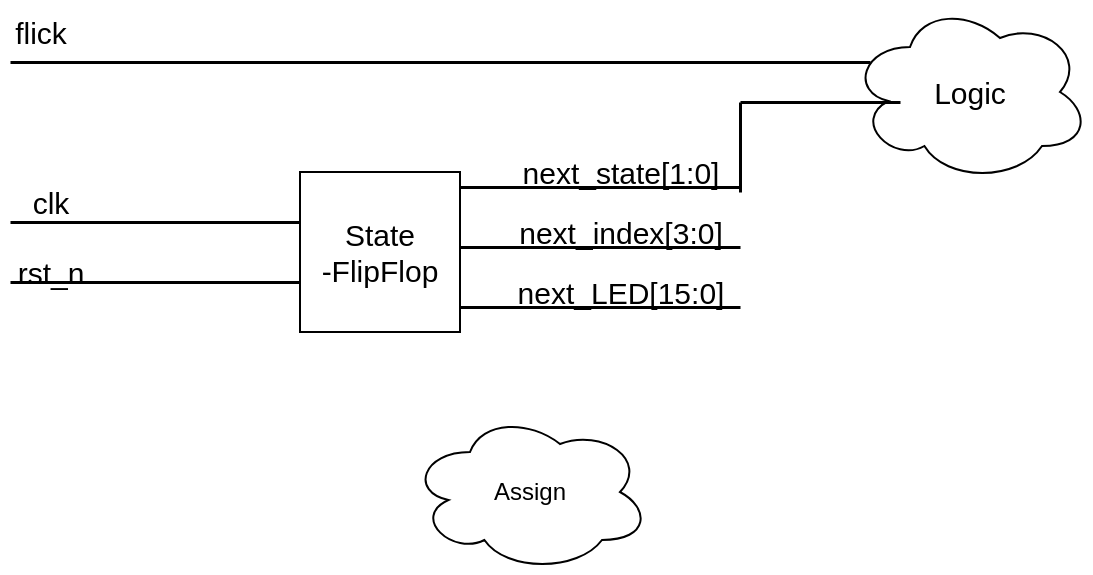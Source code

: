 <mxfile version="14.8.0" type="github">
  <diagram id="lNwx70YwFImhAdkBiCjS" name="Page-1">
    <mxGraphModel dx="595" dy="325" grid="1" gridSize="10" guides="1" tooltips="1" connect="1" arrows="1" fold="1" page="1" pageScale="1" pageWidth="827" pageHeight="1169" math="0" shadow="0">
      <root>
        <mxCell id="0" />
        <mxCell id="1" parent="0" />
        <mxCell id="bOoDoIh7ptmJdQdkOBES-1" value="&lt;font style=&quot;font-size: 15px&quot;&gt;Logic&lt;/font&gt;" style="ellipse;shape=cloud;whiteSpace=wrap;html=1;" parent="1" vertex="1">
          <mxGeometry x="440" y="95" width="120" height="90" as="geometry" />
        </mxCell>
        <mxCell id="bOoDoIh7ptmJdQdkOBES-2" value="Assign" style="ellipse;shape=cloud;whiteSpace=wrap;html=1;" parent="1" vertex="1">
          <mxGeometry x="220" y="300" width="120" height="80" as="geometry" />
        </mxCell>
        <mxCell id="-i50-3i5kCzuWG5Ihwtd-1" value="&lt;font style=&quot;font-size: 15px&quot;&gt;State&lt;br&gt;-FlipFlop&lt;/font&gt;" style="whiteSpace=wrap;html=1;aspect=fixed;" parent="1" vertex="1">
          <mxGeometry x="165" y="180" width="80" height="80" as="geometry" />
        </mxCell>
        <mxCell id="-i50-3i5kCzuWG5Ihwtd-8" value="" style="line;strokeWidth=1.5;html=1;" parent="1" vertex="1">
          <mxGeometry x="20" y="120" width="430" height="10" as="geometry" />
        </mxCell>
        <mxCell id="-i50-3i5kCzuWG5Ihwtd-9" value="" style="line;strokeWidth=1.5;html=1;" parent="1" vertex="1">
          <mxGeometry x="245" y="180" width="140" height="15" as="geometry" />
        </mxCell>
        <mxCell id="-i50-3i5kCzuWG5Ihwtd-10" value="&lt;font style=&quot;font-size: 15px&quot;&gt;flick&lt;/font&gt;" style="text;html=1;align=center;verticalAlign=middle;resizable=0;points=[];autosize=1;strokeColor=none;" parent="1" vertex="1">
          <mxGeometry x="15" y="100" width="40" height="20" as="geometry" />
        </mxCell>
        <mxCell id="-i50-3i5kCzuWG5Ihwtd-11" value="&lt;font style=&quot;font-size: 15px&quot;&gt;rst_n&lt;/font&gt;" style="text;html=1;align=center;verticalAlign=middle;resizable=0;points=[];autosize=1;strokeColor=none;" parent="1" vertex="1">
          <mxGeometry x="15" y="220" width="50" height="20" as="geometry" />
        </mxCell>
        <mxCell id="-i50-3i5kCzuWG5Ihwtd-12" value="" style="line;strokeWidth=1.5;html=1;" parent="1" vertex="1">
          <mxGeometry x="20" y="230" width="145" height="10" as="geometry" />
        </mxCell>
        <mxCell id="-i50-3i5kCzuWG5Ihwtd-17" value="&lt;font style=&quot;font-size: 15px&quot;&gt;clk&lt;/font&gt;" style="text;html=1;align=center;verticalAlign=middle;resizable=0;points=[];autosize=1;strokeColor=none;" parent="1" vertex="1">
          <mxGeometry x="25" y="185" width="30" height="20" as="geometry" />
        </mxCell>
        <mxCell id="-i50-3i5kCzuWG5Ihwtd-19" value="" style="line;strokeWidth=1.5;html=1;" parent="1" vertex="1">
          <mxGeometry x="20" y="200" width="145" height="10" as="geometry" />
        </mxCell>
        <mxCell id="-i50-3i5kCzuWG5Ihwtd-21" value="&lt;font style=&quot;font-size: 15px&quot;&gt;next_state[1:0]&lt;/font&gt;" style="text;html=1;align=center;verticalAlign=middle;resizable=0;points=[];autosize=1;strokeColor=none;" parent="1" vertex="1">
          <mxGeometry x="270" y="170" width="110" height="20" as="geometry" />
        </mxCell>
        <mxCell id="-i50-3i5kCzuWG5Ihwtd-22" value="" style="line;strokeWidth=1.5;html=1;" parent="1" vertex="1">
          <mxGeometry x="245" y="210" width="140" height="15" as="geometry" />
        </mxCell>
        <mxCell id="-i50-3i5kCzuWG5Ihwtd-23" value="&lt;font style=&quot;font-size: 15px&quot;&gt;next_index[3:0]&lt;/font&gt;" style="text;html=1;align=center;verticalAlign=middle;resizable=0;points=[];autosize=1;strokeColor=none;" parent="1" vertex="1">
          <mxGeometry x="265" y="200" width="120" height="20" as="geometry" />
        </mxCell>
        <mxCell id="-i50-3i5kCzuWG5Ihwtd-24" value="" style="line;strokeWidth=1.5;html=1;" parent="1" vertex="1">
          <mxGeometry x="245" y="240" width="140" height="15" as="geometry" />
        </mxCell>
        <mxCell id="-i50-3i5kCzuWG5Ihwtd-25" value="&lt;font style=&quot;font-size: 15px&quot;&gt;next_LED[15:0]&lt;/font&gt;" style="text;html=1;align=center;verticalAlign=middle;resizable=0;points=[];autosize=1;strokeColor=none;" parent="1" vertex="1">
          <mxGeometry x="265" y="230" width="120" height="20" as="geometry" />
        </mxCell>
        <mxCell id="-i50-3i5kCzuWG5Ihwtd-28" value="" style="line;strokeWidth=1.5;direction=south;html=1;perimeter=backbonePerimeter;points=[];outlineConnect=0;gradientColor=none;" parent="1" vertex="1">
          <mxGeometry x="380" y="145" width="10" height="45" as="geometry" />
        </mxCell>
        <mxCell id="-i50-3i5kCzuWG5Ihwtd-29" value="" style="line;strokeWidth=1.5;html=1;gradientColor=none;" parent="1" vertex="1">
          <mxGeometry x="385" y="140" width="80" height="10" as="geometry" />
        </mxCell>
      </root>
    </mxGraphModel>
  </diagram>
</mxfile>
